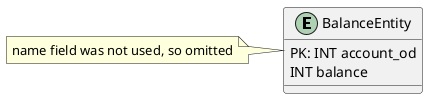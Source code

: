 @startuml
'https://plantuml.com/class-diagram

entity BalanceEntity {
    PK: INT account_od
    INT balance
}

note left: name field was not used, so omitted

@enduml
